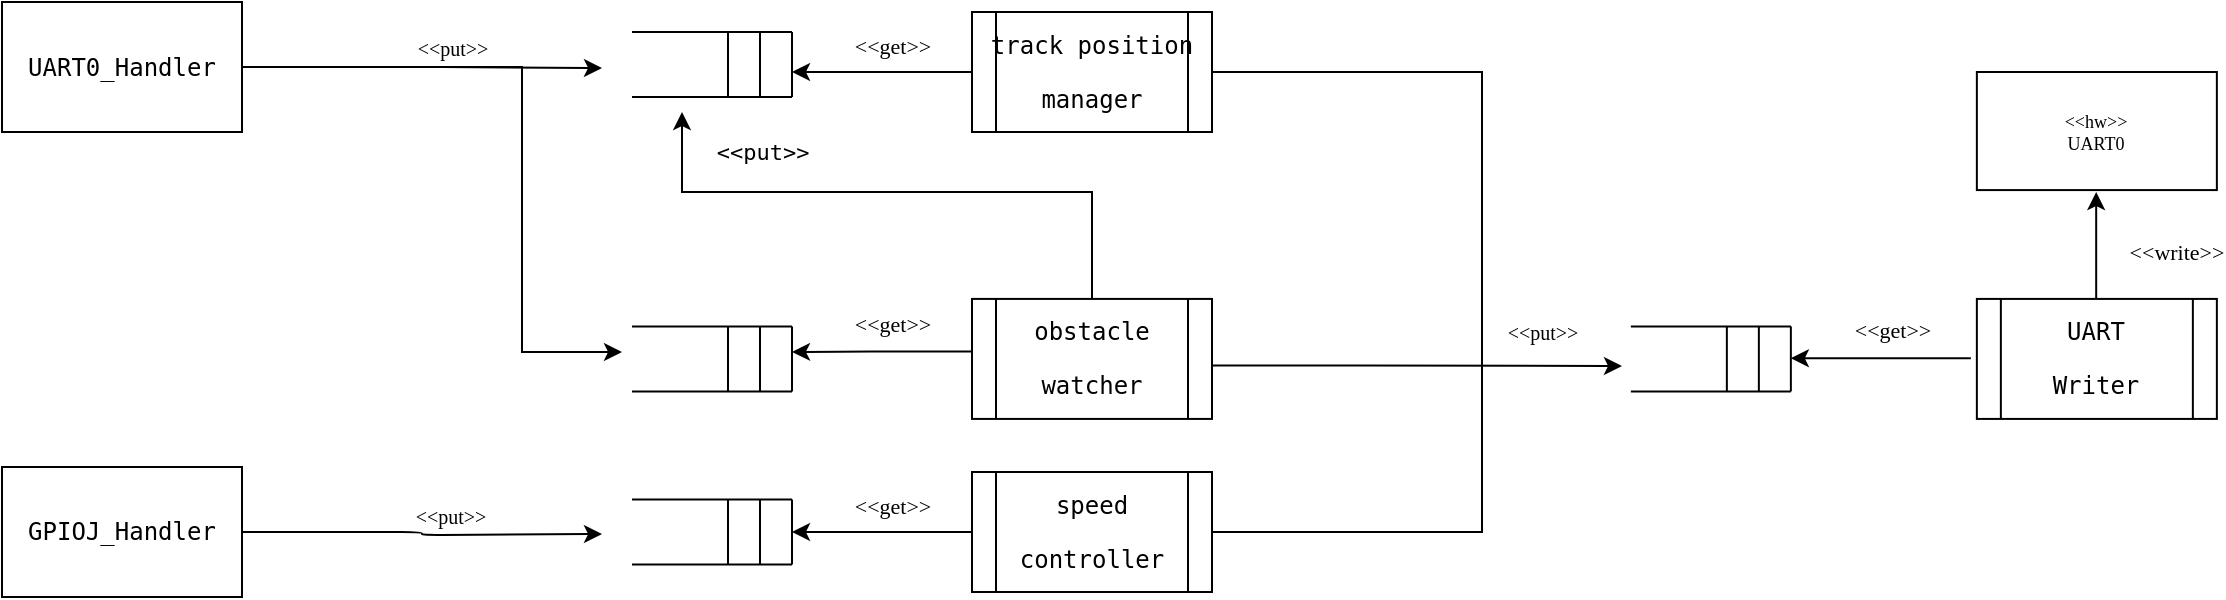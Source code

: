 <mxfile version="14.9.3" type="device"><diagram id="p9ayldSHz2fzutKse77Z" name="Page-1"><mxGraphModel dx="1492" dy="663" grid="1" gridSize="10" guides="1" tooltips="1" connect="1" arrows="1" fold="1" page="1" pageScale="1" pageWidth="827" pageHeight="1169" math="0" shadow="0"><root><mxCell id="0"/><mxCell id="1" parent="0"/><mxCell id="RvvVP48jSFUermWkMPSX-9" style="edgeStyle=orthogonalEdgeStyle;orthogonalLoop=1;jettySize=auto;html=1;" parent="1" source="RvvVP48jSFUermWkMPSX-7" edge="1"><mxGeometry relative="1" as="geometry"><mxPoint x="470" y="431" as="targetPoint"/></mxGeometry></mxCell><mxCell id="RvvVP48jSFUermWkMPSX-10" value="&lt;font size=&quot;1&quot;&gt;&amp;lt;&amp;lt;put&amp;gt;&amp;gt;&lt;/font&gt;" style="edgeLabel;html=1;align=center;verticalAlign=middle;resizable=0;points=[];fontFamily=Lucida Console;rounded=1;" parent="RvvVP48jSFUermWkMPSX-9" vertex="1" connectable="0"><mxGeometry x="0.306" y="-1" relative="1" as="geometry"><mxPoint x="-13" y="-11" as="offset"/></mxGeometry></mxCell><mxCell id="RvvVP48jSFUermWkMPSX-7" value="&lt;pre&gt;&lt;font style=&quot;font-size: 12px&quot;&gt;GPIOJ_Handler&lt;/font&gt;&lt;br&gt;&lt;/pre&gt;" style="whiteSpace=wrap;html=1;rounded=0;" parent="1" vertex="1"><mxGeometry x="170" y="397.5" width="120" height="65" as="geometry"/></mxCell><mxCell id="RvvVP48jSFUermWkMPSX-8" value="" style="group;rounded=1;" parent="1" vertex="1" connectable="0"><mxGeometry x="485" y="413.75" width="80" height="32.5" as="geometry"/></mxCell><mxCell id="RvvVP48jSFUermWkMPSX-2" value="" style="endArrow=none;html=1;" parent="RvvVP48jSFUermWkMPSX-8" edge="1"><mxGeometry width="50" height="50" relative="1" as="geometry"><mxPoint as="sourcePoint"/><mxPoint x="80" as="targetPoint"/></mxGeometry></mxCell><mxCell id="RvvVP48jSFUermWkMPSX-3" value="" style="endArrow=none;html=1;" parent="RvvVP48jSFUermWkMPSX-8" edge="1"><mxGeometry width="50" height="50" relative="1" as="geometry"><mxPoint y="32.5" as="sourcePoint"/><mxPoint x="80" y="32.5" as="targetPoint"/></mxGeometry></mxCell><mxCell id="RvvVP48jSFUermWkMPSX-4" value="" style="endArrow=none;html=1;" parent="RvvVP48jSFUermWkMPSX-8" edge="1"><mxGeometry width="50" height="50" relative="1" as="geometry"><mxPoint x="80" y="32.5" as="sourcePoint"/><mxPoint x="80" as="targetPoint"/></mxGeometry></mxCell><mxCell id="RvvVP48jSFUermWkMPSX-5" value="" style="endArrow=none;html=1;" parent="RvvVP48jSFUermWkMPSX-8" edge="1"><mxGeometry width="50" height="50" relative="1" as="geometry"><mxPoint x="64" y="32.5" as="sourcePoint"/><mxPoint x="64" as="targetPoint"/></mxGeometry></mxCell><mxCell id="RvvVP48jSFUermWkMPSX-6" value="" style="endArrow=none;html=1;" parent="RvvVP48jSFUermWkMPSX-8" edge="1"><mxGeometry width="50" height="50" relative="1" as="geometry"><mxPoint x="48" y="32.5" as="sourcePoint"/><mxPoint x="48" as="targetPoint"/></mxGeometry></mxCell><mxCell id="RvvVP48jSFUermWkMPSX-13" style="edgeStyle=orthogonalEdgeStyle;orthogonalLoop=1;jettySize=auto;html=1;exitX=0;exitY=0.5;exitDx=0;exitDy=0;fontFamily=Lucida Console;" parent="1" source="RvvVP48jSFUermWkMPSX-12" edge="1"><mxGeometry relative="1" as="geometry"><mxPoint x="565" y="430" as="targetPoint"/></mxGeometry></mxCell><mxCell id="RvvVP48jSFUermWkMPSX-14" value="&amp;lt;&amp;lt;get&amp;gt;&amp;gt;" style="edgeLabel;html=1;align=center;verticalAlign=middle;resizable=0;points=[];fontFamily=Lucida Console;rounded=1;" parent="RvvVP48jSFUermWkMPSX-13" vertex="1" connectable="0"><mxGeometry x="0.223" y="-1" relative="1" as="geometry"><mxPoint x="15" y="-13" as="offset"/></mxGeometry></mxCell><mxCell id="_ZKoc4UIOS4Ezkv0sUsm-42" style="edgeStyle=orthogonalEdgeStyle;rounded=0;orthogonalLoop=1;jettySize=auto;html=1;endArrow=none;endFill=0;" edge="1" parent="1" source="RvvVP48jSFUermWkMPSX-12"><mxGeometry relative="1" as="geometry"><mxPoint x="910" y="350" as="targetPoint"/><Array as="points"><mxPoint x="910" y="430"/><mxPoint x="910" y="360"/></Array></mxGeometry></mxCell><mxCell id="RvvVP48jSFUermWkMPSX-12" value="&lt;pre&gt;speed&lt;/pre&gt;&lt;pre&gt;controller&lt;/pre&gt;" style="shape=process;whiteSpace=wrap;html=1;backgroundOutline=1;rounded=0;" parent="1" vertex="1"><mxGeometry x="655" y="400" width="120" height="60" as="geometry"/></mxCell><mxCell id="_ZKoc4UIOS4Ezkv0sUsm-43" style="edgeStyle=orthogonalEdgeStyle;rounded=0;orthogonalLoop=1;jettySize=auto;html=1;endArrow=classic;endFill=1;" edge="1" parent="1" source="_ZKoc4UIOS4Ezkv0sUsm-1"><mxGeometry relative="1" as="geometry"><mxPoint x="480" y="340" as="targetPoint"/><Array as="points"><mxPoint x="430" y="197"/><mxPoint x="430" y="340"/><mxPoint x="480" y="340"/></Array></mxGeometry></mxCell><mxCell id="_ZKoc4UIOS4Ezkv0sUsm-1" value="&lt;pre&gt;UART0_Handler&lt;/pre&gt;" style="whiteSpace=wrap;html=1;rounded=0;" vertex="1" parent="1"><mxGeometry x="170" y="165" width="120" height="65" as="geometry"/></mxCell><mxCell id="_ZKoc4UIOS4Ezkv0sUsm-4" style="edgeStyle=orthogonalEdgeStyle;orthogonalLoop=1;jettySize=auto;html=1;exitX=1;exitY=0.5;exitDx=0;exitDy=0;" edge="1" parent="1" source="_ZKoc4UIOS4Ezkv0sUsm-1"><mxGeometry relative="1" as="geometry"><mxPoint x="470" y="198" as="targetPoint"/><mxPoint x="300" y="214.484" as="sourcePoint"/><Array as="points"><mxPoint x="380" y="197"/></Array></mxGeometry></mxCell><mxCell id="_ZKoc4UIOS4Ezkv0sUsm-5" value="&lt;font size=&quot;1&quot;&gt;&amp;lt;&amp;lt;put&amp;gt;&amp;gt;&lt;/font&gt;" style="edgeLabel;html=1;align=center;verticalAlign=middle;resizable=0;points=[];fontFamily=Lucida Console;rounded=1;" vertex="1" connectable="0" parent="_ZKoc4UIOS4Ezkv0sUsm-4"><mxGeometry x="0.306" y="-1" relative="1" as="geometry"><mxPoint x="-13" y="-11" as="offset"/></mxGeometry></mxCell><mxCell id="_ZKoc4UIOS4Ezkv0sUsm-44" style="edgeStyle=orthogonalEdgeStyle;rounded=0;orthogonalLoop=1;jettySize=auto;html=1;endArrow=classic;endFill=1;" edge="1" parent="1" source="_ZKoc4UIOS4Ezkv0sUsm-7"><mxGeometry relative="1" as="geometry"><mxPoint x="510" y="220" as="targetPoint"/><Array as="points"><mxPoint x="715" y="260"/><mxPoint x="510" y="260"/><mxPoint x="510" y="220"/></Array></mxGeometry></mxCell><mxCell id="_ZKoc4UIOS4Ezkv0sUsm-45" value="&lt;pre&gt;&amp;lt;&amp;lt;put&amp;gt;&amp;gt;&lt;/pre&gt;" style="edgeLabel;html=1;align=center;verticalAlign=middle;resizable=0;points=[];" vertex="1" connectable="0" parent="_ZKoc4UIOS4Ezkv0sUsm-44"><mxGeometry x="0.517" y="-1" relative="1" as="geometry"><mxPoint x="8" y="-19" as="offset"/></mxGeometry></mxCell><mxCell id="_ZKoc4UIOS4Ezkv0sUsm-7" value="&lt;pre&gt;obstacle&lt;/pre&gt;&lt;pre&gt;watcher&lt;/pre&gt;" style="shape=process;whiteSpace=wrap;html=1;backgroundOutline=1;rounded=0;" vertex="1" parent="1"><mxGeometry x="655" y="313.46" width="120" height="60" as="geometry"/></mxCell><mxCell id="_ZKoc4UIOS4Ezkv0sUsm-41" style="edgeStyle=orthogonalEdgeStyle;rounded=0;orthogonalLoop=1;jettySize=auto;html=1;endArrow=none;endFill=0;" edge="1" parent="1" source="_ZKoc4UIOS4Ezkv0sUsm-8"><mxGeometry relative="1" as="geometry"><mxPoint x="910" y="350" as="targetPoint"/><Array as="points"><mxPoint x="910" y="200"/><mxPoint x="910" y="340"/></Array></mxGeometry></mxCell><mxCell id="_ZKoc4UIOS4Ezkv0sUsm-8" value="&lt;pre&gt;track position&lt;/pre&gt;&lt;pre&gt;manager&lt;/pre&gt;" style="shape=process;whiteSpace=wrap;html=1;backgroundOutline=1;rounded=0;" vertex="1" parent="1"><mxGeometry x="655" y="170" width="120" height="60" as="geometry"/></mxCell><mxCell id="_ZKoc4UIOS4Ezkv0sUsm-9" value="" style="group;rounded=1;" vertex="1" connectable="0" parent="1"><mxGeometry x="485" y="180" width="80" height="32.5" as="geometry"/></mxCell><mxCell id="_ZKoc4UIOS4Ezkv0sUsm-10" value="" style="endArrow=none;html=1;" edge="1" parent="_ZKoc4UIOS4Ezkv0sUsm-9"><mxGeometry width="50" height="50" relative="1" as="geometry"><mxPoint as="sourcePoint"/><mxPoint x="80" as="targetPoint"/></mxGeometry></mxCell><mxCell id="_ZKoc4UIOS4Ezkv0sUsm-11" value="" style="endArrow=none;html=1;" edge="1" parent="_ZKoc4UIOS4Ezkv0sUsm-9"><mxGeometry width="50" height="50" relative="1" as="geometry"><mxPoint y="32.5" as="sourcePoint"/><mxPoint x="80" y="32.5" as="targetPoint"/></mxGeometry></mxCell><mxCell id="_ZKoc4UIOS4Ezkv0sUsm-12" value="" style="endArrow=none;html=1;" edge="1" parent="_ZKoc4UIOS4Ezkv0sUsm-9"><mxGeometry width="50" height="50" relative="1" as="geometry"><mxPoint x="80" y="32.5" as="sourcePoint"/><mxPoint x="80" as="targetPoint"/></mxGeometry></mxCell><mxCell id="_ZKoc4UIOS4Ezkv0sUsm-13" value="" style="endArrow=none;html=1;" edge="1" parent="_ZKoc4UIOS4Ezkv0sUsm-9"><mxGeometry width="50" height="50" relative="1" as="geometry"><mxPoint x="64" y="32.5" as="sourcePoint"/><mxPoint x="64" as="targetPoint"/></mxGeometry></mxCell><mxCell id="_ZKoc4UIOS4Ezkv0sUsm-14" value="" style="endArrow=none;html=1;" edge="1" parent="_ZKoc4UIOS4Ezkv0sUsm-9"><mxGeometry width="50" height="50" relative="1" as="geometry"><mxPoint x="48" y="32.5" as="sourcePoint"/><mxPoint x="48" as="targetPoint"/></mxGeometry></mxCell><mxCell id="_ZKoc4UIOS4Ezkv0sUsm-17" style="edgeStyle=orthogonalEdgeStyle;orthogonalLoop=1;jettySize=auto;html=1;exitX=0;exitY=0.5;exitDx=0;exitDy=0;fontFamily=Lucida Console;" edge="1" parent="1" source="_ZKoc4UIOS4Ezkv0sUsm-8"><mxGeometry relative="1" as="geometry"><mxPoint x="565" y="200" as="targetPoint"/><mxPoint x="665" y="249.42" as="sourcePoint"/></mxGeometry></mxCell><mxCell id="_ZKoc4UIOS4Ezkv0sUsm-18" value="&amp;lt;&amp;lt;get&amp;gt;&amp;gt;" style="edgeLabel;html=1;align=center;verticalAlign=middle;resizable=0;points=[];fontFamily=Lucida Console;rounded=1;" vertex="1" connectable="0" parent="_ZKoc4UIOS4Ezkv0sUsm-17"><mxGeometry x="0.223" y="-1" relative="1" as="geometry"><mxPoint x="15" y="-13" as="offset"/></mxGeometry></mxCell><mxCell id="_ZKoc4UIOS4Ezkv0sUsm-19" value="" style="group;rounded=1;" vertex="1" connectable="0" parent="1"><mxGeometry x="485" y="327.21" width="80" height="32.5" as="geometry"/></mxCell><mxCell id="_ZKoc4UIOS4Ezkv0sUsm-20" value="" style="endArrow=none;html=1;" edge="1" parent="_ZKoc4UIOS4Ezkv0sUsm-19"><mxGeometry width="50" height="50" relative="1" as="geometry"><mxPoint as="sourcePoint"/><mxPoint x="80" as="targetPoint"/></mxGeometry></mxCell><mxCell id="_ZKoc4UIOS4Ezkv0sUsm-21" value="" style="endArrow=none;html=1;" edge="1" parent="_ZKoc4UIOS4Ezkv0sUsm-19"><mxGeometry width="50" height="50" relative="1" as="geometry"><mxPoint y="32.5" as="sourcePoint"/><mxPoint x="80" y="32.5" as="targetPoint"/></mxGeometry></mxCell><mxCell id="_ZKoc4UIOS4Ezkv0sUsm-22" value="" style="endArrow=none;html=1;" edge="1" parent="_ZKoc4UIOS4Ezkv0sUsm-19"><mxGeometry width="50" height="50" relative="1" as="geometry"><mxPoint x="80" y="32.5" as="sourcePoint"/><mxPoint x="80" as="targetPoint"/></mxGeometry></mxCell><mxCell id="_ZKoc4UIOS4Ezkv0sUsm-23" value="" style="endArrow=none;html=1;" edge="1" parent="_ZKoc4UIOS4Ezkv0sUsm-19"><mxGeometry width="50" height="50" relative="1" as="geometry"><mxPoint x="64" y="32.5" as="sourcePoint"/><mxPoint x="64" as="targetPoint"/></mxGeometry></mxCell><mxCell id="_ZKoc4UIOS4Ezkv0sUsm-24" value="" style="endArrow=none;html=1;" edge="1" parent="_ZKoc4UIOS4Ezkv0sUsm-19"><mxGeometry width="50" height="50" relative="1" as="geometry"><mxPoint x="48" y="32.5" as="sourcePoint"/><mxPoint x="48" as="targetPoint"/></mxGeometry></mxCell><mxCell id="_ZKoc4UIOS4Ezkv0sUsm-25" style="edgeStyle=orthogonalEdgeStyle;orthogonalLoop=1;jettySize=auto;html=1;exitX=0;exitY=0.5;exitDx=0;exitDy=0;fontFamily=Lucida Console;" edge="1" parent="1"><mxGeometry relative="1" as="geometry"><mxPoint x="565" y="340" as="targetPoint"/><mxPoint x="655" y="339.71" as="sourcePoint"/><Array as="points"><mxPoint x="615" y="340"/><mxPoint x="575" y="340"/></Array></mxGeometry></mxCell><mxCell id="_ZKoc4UIOS4Ezkv0sUsm-26" value="&amp;lt;&amp;lt;get&amp;gt;&amp;gt;" style="edgeLabel;html=1;align=center;verticalAlign=middle;resizable=0;points=[];fontFamily=Lucida Console;rounded=1;" vertex="1" connectable="0" parent="_ZKoc4UIOS4Ezkv0sUsm-25"><mxGeometry x="0.223" y="-1" relative="1" as="geometry"><mxPoint x="15" y="-13" as="offset"/></mxGeometry></mxCell><mxCell id="_ZKoc4UIOS4Ezkv0sUsm-27" style="edgeStyle=orthogonalEdgeStyle;orthogonalLoop=1;jettySize=auto;html=1;" edge="1" parent="1"><mxGeometry relative="1" as="geometry"><mxPoint x="980" y="347" as="targetPoint"/><mxPoint x="775" y="346.7" as="sourcePoint"/><Array as="points"><mxPoint x="840" y="347"/><mxPoint x="840" y="347"/></Array></mxGeometry></mxCell><mxCell id="_ZKoc4UIOS4Ezkv0sUsm-28" value="&lt;font size=&quot;1&quot;&gt;&amp;lt;&amp;lt;put&amp;gt;&amp;gt;&lt;/font&gt;" style="edgeLabel;html=1;align=center;verticalAlign=middle;resizable=0;points=[];fontFamily=Lucida Console;rounded=1;" vertex="1" connectable="0" parent="_ZKoc4UIOS4Ezkv0sUsm-27"><mxGeometry x="0.306" y="-1" relative="1" as="geometry"><mxPoint x="31" y="-18" as="offset"/></mxGeometry></mxCell><mxCell id="_ZKoc4UIOS4Ezkv0sUsm-29" value="&lt;pre&gt;UART&lt;/pre&gt;&lt;pre&gt;Writer&lt;/pre&gt;" style="shape=process;whiteSpace=wrap;html=1;backgroundOutline=1;rounded=0;" vertex="1" parent="1"><mxGeometry x="1157.43" y="313.46" width="120" height="60" as="geometry"/></mxCell><mxCell id="_ZKoc4UIOS4Ezkv0sUsm-30" value="" style="group;rounded=1;" vertex="1" connectable="0" parent="1"><mxGeometry x="984.43" y="327.21" width="80" height="32.5" as="geometry"/></mxCell><mxCell id="_ZKoc4UIOS4Ezkv0sUsm-31" value="" style="endArrow=none;html=1;" edge="1" parent="_ZKoc4UIOS4Ezkv0sUsm-30"><mxGeometry width="50" height="50" relative="1" as="geometry"><mxPoint as="sourcePoint"/><mxPoint x="80" as="targetPoint"/></mxGeometry></mxCell><mxCell id="_ZKoc4UIOS4Ezkv0sUsm-32" value="" style="endArrow=none;html=1;" edge="1" parent="_ZKoc4UIOS4Ezkv0sUsm-30"><mxGeometry width="50" height="50" relative="1" as="geometry"><mxPoint y="32.5" as="sourcePoint"/><mxPoint x="80" y="32.5" as="targetPoint"/></mxGeometry></mxCell><mxCell id="_ZKoc4UIOS4Ezkv0sUsm-33" value="" style="endArrow=none;html=1;" edge="1" parent="_ZKoc4UIOS4Ezkv0sUsm-30"><mxGeometry width="50" height="50" relative="1" as="geometry"><mxPoint x="80" y="32.5" as="sourcePoint"/><mxPoint x="80" as="targetPoint"/></mxGeometry></mxCell><mxCell id="_ZKoc4UIOS4Ezkv0sUsm-34" value="" style="endArrow=none;html=1;" edge="1" parent="_ZKoc4UIOS4Ezkv0sUsm-30"><mxGeometry width="50" height="50" relative="1" as="geometry"><mxPoint x="64" y="32.5" as="sourcePoint"/><mxPoint x="64" as="targetPoint"/></mxGeometry></mxCell><mxCell id="_ZKoc4UIOS4Ezkv0sUsm-35" value="" style="endArrow=none;html=1;" edge="1" parent="_ZKoc4UIOS4Ezkv0sUsm-30"><mxGeometry width="50" height="50" relative="1" as="geometry"><mxPoint x="48" y="32.5" as="sourcePoint"/><mxPoint x="48" as="targetPoint"/></mxGeometry></mxCell><mxCell id="_ZKoc4UIOS4Ezkv0sUsm-36" style="edgeStyle=orthogonalEdgeStyle;orthogonalLoop=1;jettySize=auto;html=1;exitX=0;exitY=0.5;exitDx=0;exitDy=0;fontFamily=Lucida Console;" edge="1" parent="1"><mxGeometry relative="1" as="geometry"><mxPoint x="1064.43" y="343.12" as="targetPoint"/><mxPoint x="1154.43" y="343.12" as="sourcePoint"/></mxGeometry></mxCell><mxCell id="_ZKoc4UIOS4Ezkv0sUsm-37" value="&amp;lt;&amp;lt;get&amp;gt;&amp;gt;" style="edgeLabel;html=1;align=center;verticalAlign=middle;resizable=0;points=[];fontFamily=Lucida Console;rounded=1;" vertex="1" connectable="0" parent="_ZKoc4UIOS4Ezkv0sUsm-36"><mxGeometry x="0.223" y="-1" relative="1" as="geometry"><mxPoint x="15" y="-13" as="offset"/></mxGeometry></mxCell><mxCell id="_ZKoc4UIOS4Ezkv0sUsm-38" value="&amp;lt;&amp;lt;hw&amp;gt;&amp;gt;&lt;br&gt;UART0" style="whiteSpace=wrap;html=1;fontFamily=Lucida Console;fontSize=9;rounded=0;" vertex="1" parent="1"><mxGeometry x="1157.43" y="200" width="120" height="59.04" as="geometry"/></mxCell><mxCell id="_ZKoc4UIOS4Ezkv0sUsm-39" style="edgeStyle=orthogonalEdgeStyle;orthogonalLoop=1;jettySize=auto;html=1;exitX=0.5;exitY=0;exitDx=0;exitDy=0;fontFamily=Lucida Console;" edge="1" parent="1"><mxGeometry relative="1" as="geometry"><mxPoint x="1217.09" y="260" as="targetPoint"/><mxPoint x="1217.09" y="313.46" as="sourcePoint"/></mxGeometry></mxCell><mxCell id="_ZKoc4UIOS4Ezkv0sUsm-40" value="&amp;lt;&amp;lt;write&amp;gt;&amp;gt;" style="edgeLabel;html=1;align=center;verticalAlign=middle;resizable=0;points=[];fontFamily=Lucida Console;rounded=1;" vertex="1" connectable="0" parent="_ZKoc4UIOS4Ezkv0sUsm-39"><mxGeometry x="0.223" y="-1" relative="1" as="geometry"><mxPoint x="39" y="9" as="offset"/></mxGeometry></mxCell></root></mxGraphModel></diagram></mxfile>